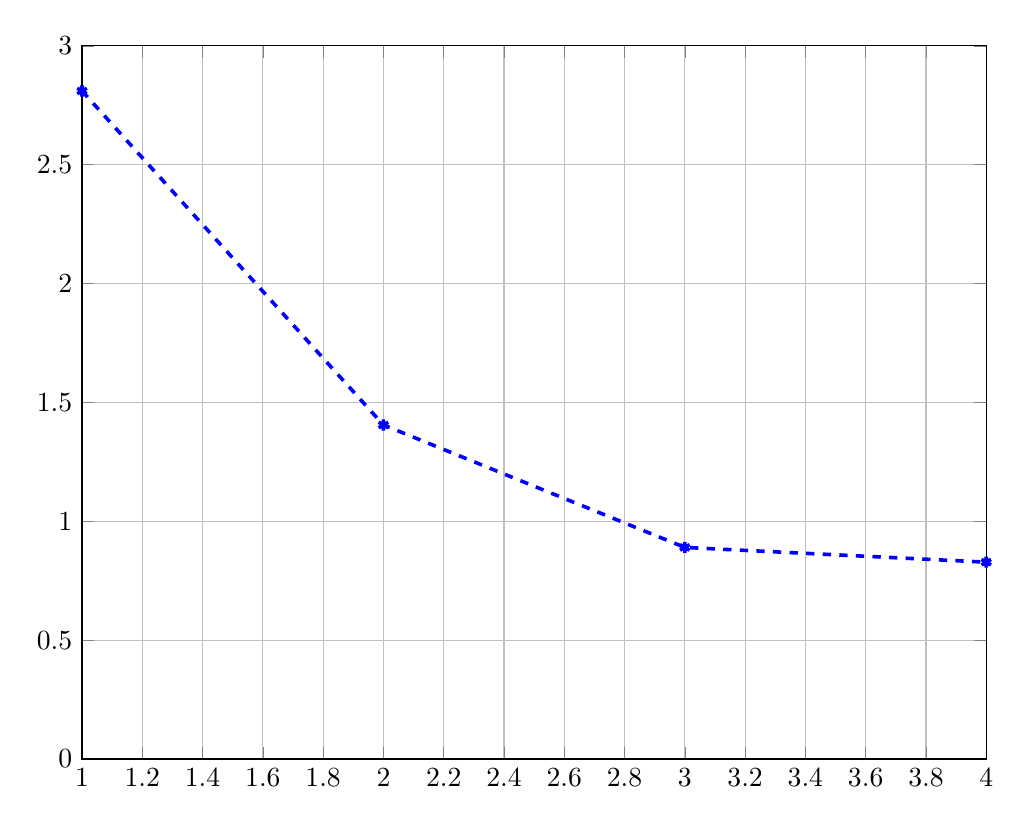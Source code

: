 % This file was created by matlab2tikz.
%
%The latest updates can be retrieved from
%  http://www.mathworks.com/matlabcentral/fileexchange/22022-matlab2tikz-matlab2tikz
%where you can also make suggestions and rate matlab2tikz.
%
\begin{tikzpicture}

\begin{axis}[%
width=4.521in,
height=3.566in,
at={(0.758in,0.481in)},
scale only axis,
xmin=1,
xmax=4,
ymin=0,
ymax=3,
axis background/.style={fill=white},
xmajorgrids,
ymajorgrids
]
\addplot [color=blue, dashed, line width=1.3pt, mark=asterisk, mark options={solid, blue}, forget plot]
  table[row sep=crcr]{%
1	2.81\\
2	1.405\\
3	0.89\\
4	0.828\\
};
\end{axis}
\end{tikzpicture}%